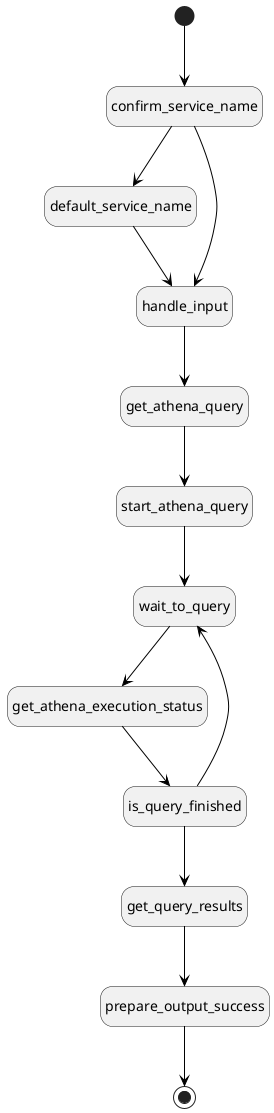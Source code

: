 
@startuml
hide empty description
skinparam LineBackgroundColor #black
skinparam ArrowColor #black
skinparam state {
    BackgroundColor<<aslFail>> #red
    FontColor<<aslFail>> #white

    BackgroundColor<<aslSucceed>> #green
    FontColor<<aslSucceed>> #white
}
state "confirm_service_name" as state1<<aslChoice>>
state "default_service_name" as state2<<aslPass>>
state "handle_input" as state3<<aslPass>>
state "get_athena_query" as state4<<aslPass>>
state "start_athena_query" as state5<<aslTask>>
state "wait_to_query" as state6<<aslWait>>
state "get_athena_execution_status" as state7<<aslTask>>
state "is_query_finished" as state8<<aslChoice>>
state "get_query_results" as state9<<aslTask>>
state "prepare_output_success" as state10<<aslPass>>
[*] --> state1
state1 --> state3
state1 --> state2
state2 --> state3
state3 --> state4
state4 --> state5
state5 --> state6
state6 --> state7
state7 --> state8
state8 --> state6
state8 --> state9
state9 --> state10
state10 --> [*]
@enduml
